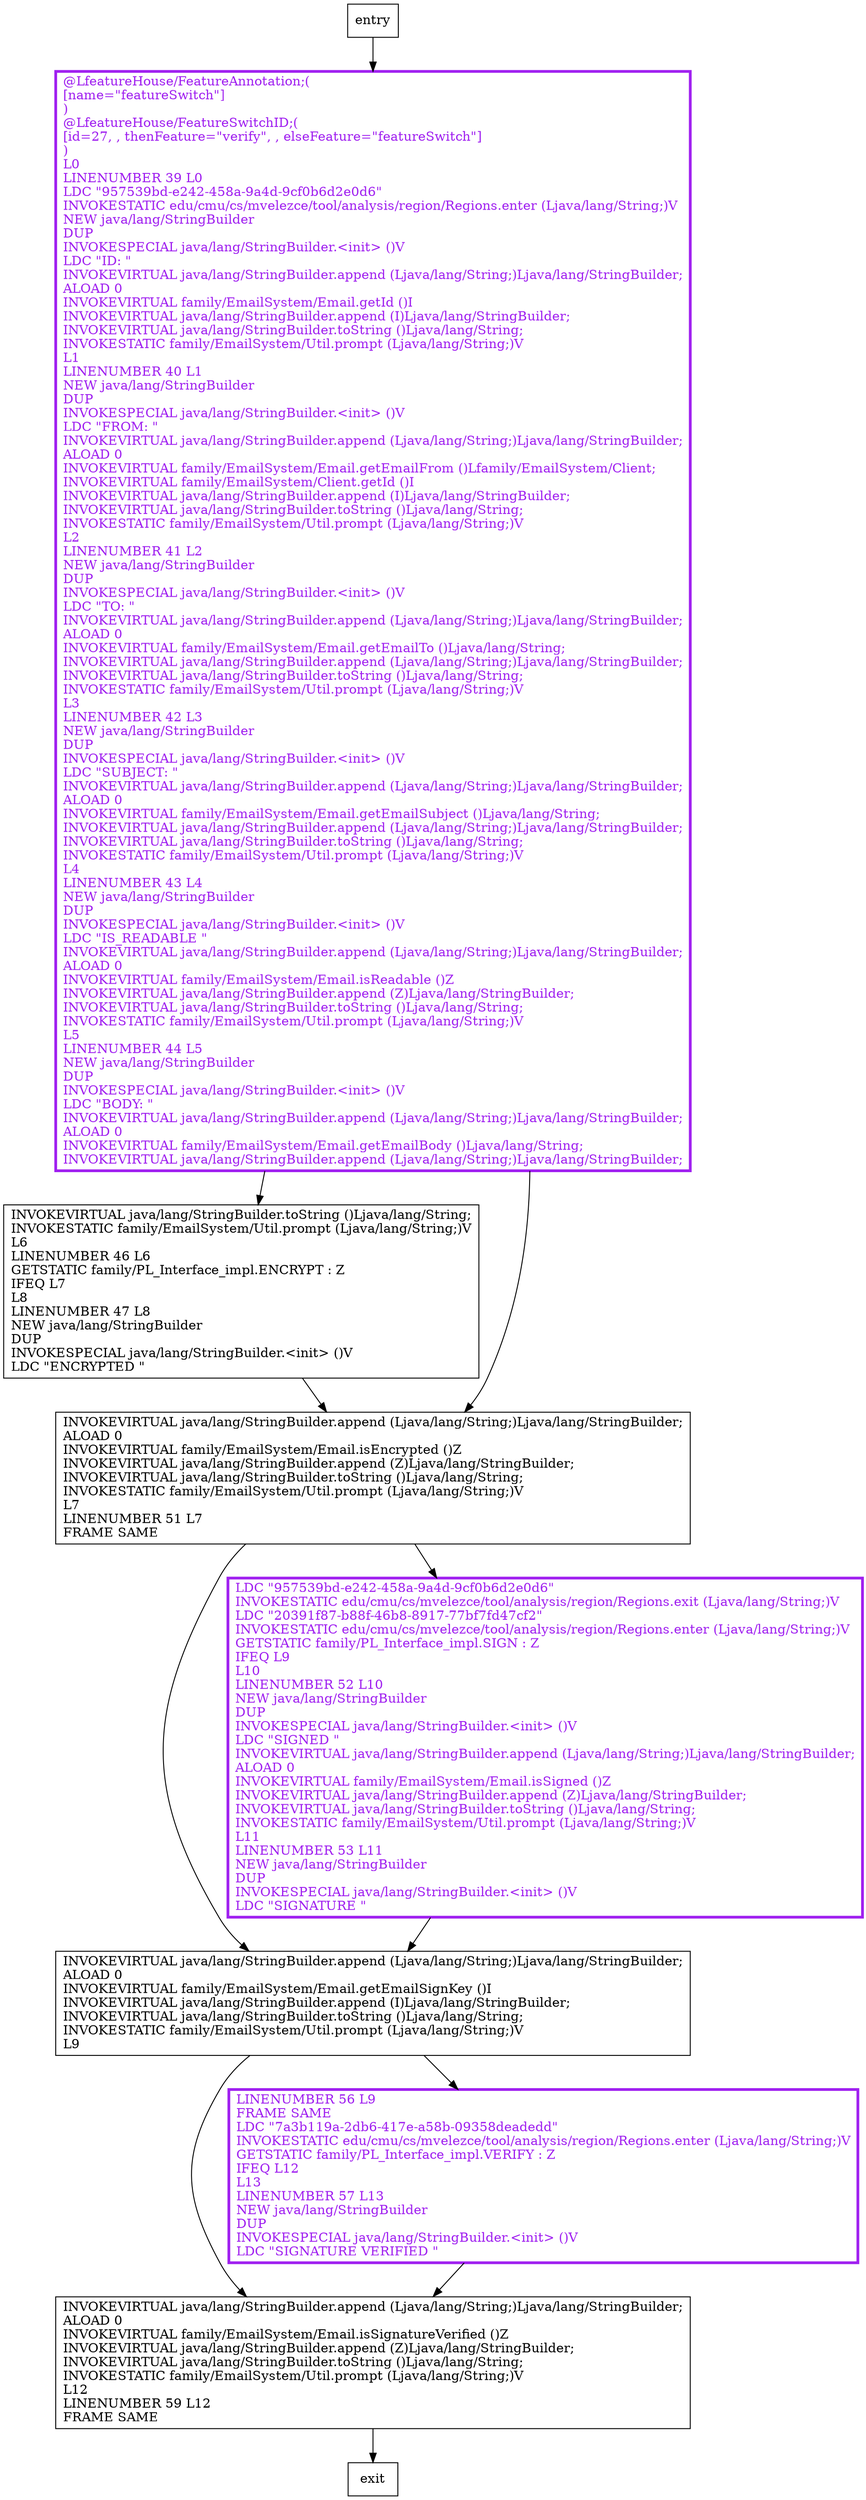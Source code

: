 digraph printMail {
node [shape=record];
338027825 [label="INVOKEVIRTUAL java/lang/StringBuilder.append (Ljava/lang/String;)Ljava/lang/StringBuilder;\lALOAD 0\lINVOKEVIRTUAL family/EmailSystem/Email.getEmailSignKey ()I\lINVOKEVIRTUAL java/lang/StringBuilder.append (I)Ljava/lang/StringBuilder;\lINVOKEVIRTUAL java/lang/StringBuilder.toString ()Ljava/lang/String;\lINVOKESTATIC family/EmailSystem/Util.prompt (Ljava/lang/String;)V\lL9\l"];
605141301 [label="INVOKEVIRTUAL java/lang/StringBuilder.toString ()Ljava/lang/String;\lINVOKESTATIC family/EmailSystem/Util.prompt (Ljava/lang/String;)V\lL6\lLINENUMBER 46 L6\lGETSTATIC family/PL_Interface_impl.ENCRYPT : Z\lIFEQ L7\lL8\lLINENUMBER 47 L8\lNEW java/lang/StringBuilder\lDUP\lINVOKESPECIAL java/lang/StringBuilder.\<init\> ()V\lLDC \"ENCRYPTED \"\l"];
1340362810 [label="INVOKEVIRTUAL java/lang/StringBuilder.append (Ljava/lang/String;)Ljava/lang/StringBuilder;\lALOAD 0\lINVOKEVIRTUAL family/EmailSystem/Email.isSignatureVerified ()Z\lINVOKEVIRTUAL java/lang/StringBuilder.append (Z)Ljava/lang/StringBuilder;\lINVOKEVIRTUAL java/lang/StringBuilder.toString ()Ljava/lang/String;\lINVOKESTATIC family/EmailSystem/Util.prompt (Ljava/lang/String;)V\lL12\lLINENUMBER 59 L12\lFRAME SAME\l"];
1651372403 [label="@LfeatureHouse/FeatureAnnotation;(\l[name=\"featureSwitch\"]\l)\l@LfeatureHouse/FeatureSwitchID;(\l[id=27, , thenFeature=\"verify\", , elseFeature=\"featureSwitch\"]\l)\lL0\lLINENUMBER 39 L0\lLDC \"957539bd-e242-458a-9a4d-9cf0b6d2e0d6\"\lINVOKESTATIC edu/cmu/cs/mvelezce/tool/analysis/region/Regions.enter (Ljava/lang/String;)V\lNEW java/lang/StringBuilder\lDUP\lINVOKESPECIAL java/lang/StringBuilder.\<init\> ()V\lLDC \"ID:  \"\lINVOKEVIRTUAL java/lang/StringBuilder.append (Ljava/lang/String;)Ljava/lang/StringBuilder;\lALOAD 0\lINVOKEVIRTUAL family/EmailSystem/Email.getId ()I\lINVOKEVIRTUAL java/lang/StringBuilder.append (I)Ljava/lang/StringBuilder;\lINVOKEVIRTUAL java/lang/StringBuilder.toString ()Ljava/lang/String;\lINVOKESTATIC family/EmailSystem/Util.prompt (Ljava/lang/String;)V\lL1\lLINENUMBER 40 L1\lNEW java/lang/StringBuilder\lDUP\lINVOKESPECIAL java/lang/StringBuilder.\<init\> ()V\lLDC \"FROM: \"\lINVOKEVIRTUAL java/lang/StringBuilder.append (Ljava/lang/String;)Ljava/lang/StringBuilder;\lALOAD 0\lINVOKEVIRTUAL family/EmailSystem/Email.getEmailFrom ()Lfamily/EmailSystem/Client;\lINVOKEVIRTUAL family/EmailSystem/Client.getId ()I\lINVOKEVIRTUAL java/lang/StringBuilder.append (I)Ljava/lang/StringBuilder;\lINVOKEVIRTUAL java/lang/StringBuilder.toString ()Ljava/lang/String;\lINVOKESTATIC family/EmailSystem/Util.prompt (Ljava/lang/String;)V\lL2\lLINENUMBER 41 L2\lNEW java/lang/StringBuilder\lDUP\lINVOKESPECIAL java/lang/StringBuilder.\<init\> ()V\lLDC \"TO: \"\lINVOKEVIRTUAL java/lang/StringBuilder.append (Ljava/lang/String;)Ljava/lang/StringBuilder;\lALOAD 0\lINVOKEVIRTUAL family/EmailSystem/Email.getEmailTo ()Ljava/lang/String;\lINVOKEVIRTUAL java/lang/StringBuilder.append (Ljava/lang/String;)Ljava/lang/StringBuilder;\lINVOKEVIRTUAL java/lang/StringBuilder.toString ()Ljava/lang/String;\lINVOKESTATIC family/EmailSystem/Util.prompt (Ljava/lang/String;)V\lL3\lLINENUMBER 42 L3\lNEW java/lang/StringBuilder\lDUP\lINVOKESPECIAL java/lang/StringBuilder.\<init\> ()V\lLDC \"SUBJECT: \"\lINVOKEVIRTUAL java/lang/StringBuilder.append (Ljava/lang/String;)Ljava/lang/StringBuilder;\lALOAD 0\lINVOKEVIRTUAL family/EmailSystem/Email.getEmailSubject ()Ljava/lang/String;\lINVOKEVIRTUAL java/lang/StringBuilder.append (Ljava/lang/String;)Ljava/lang/StringBuilder;\lINVOKEVIRTUAL java/lang/StringBuilder.toString ()Ljava/lang/String;\lINVOKESTATIC family/EmailSystem/Util.prompt (Ljava/lang/String;)V\lL4\lLINENUMBER 43 L4\lNEW java/lang/StringBuilder\lDUP\lINVOKESPECIAL java/lang/StringBuilder.\<init\> ()V\lLDC \"IS_READABLE \"\lINVOKEVIRTUAL java/lang/StringBuilder.append (Ljava/lang/String;)Ljava/lang/StringBuilder;\lALOAD 0\lINVOKEVIRTUAL family/EmailSystem/Email.isReadable ()Z\lINVOKEVIRTUAL java/lang/StringBuilder.append (Z)Ljava/lang/StringBuilder;\lINVOKEVIRTUAL java/lang/StringBuilder.toString ()Ljava/lang/String;\lINVOKESTATIC family/EmailSystem/Util.prompt (Ljava/lang/String;)V\lL5\lLINENUMBER 44 L5\lNEW java/lang/StringBuilder\lDUP\lINVOKESPECIAL java/lang/StringBuilder.\<init\> ()V\lLDC \"BODY: \"\lINVOKEVIRTUAL java/lang/StringBuilder.append (Ljava/lang/String;)Ljava/lang/StringBuilder;\lALOAD 0\lINVOKEVIRTUAL family/EmailSystem/Email.getEmailBody ()Ljava/lang/String;\lINVOKEVIRTUAL java/lang/StringBuilder.append (Ljava/lang/String;)Ljava/lang/StringBuilder;\l"];
1308823531 [label="INVOKEVIRTUAL java/lang/StringBuilder.append (Ljava/lang/String;)Ljava/lang/StringBuilder;\lALOAD 0\lINVOKEVIRTUAL family/EmailSystem/Email.isEncrypted ()Z\lINVOKEVIRTUAL java/lang/StringBuilder.append (Z)Ljava/lang/StringBuilder;\lINVOKEVIRTUAL java/lang/StringBuilder.toString ()Ljava/lang/String;\lINVOKESTATIC family/EmailSystem/Util.prompt (Ljava/lang/String;)V\lL7\lLINENUMBER 51 L7\lFRAME SAME\l"];
424573103 [label="LDC \"957539bd-e242-458a-9a4d-9cf0b6d2e0d6\"\lINVOKESTATIC edu/cmu/cs/mvelezce/tool/analysis/region/Regions.exit (Ljava/lang/String;)V\lLDC \"20391f87-b88f-46b8-8917-77bf7fd47cf2\"\lINVOKESTATIC edu/cmu/cs/mvelezce/tool/analysis/region/Regions.enter (Ljava/lang/String;)V\lGETSTATIC family/PL_Interface_impl.SIGN : Z\lIFEQ L9\lL10\lLINENUMBER 52 L10\lNEW java/lang/StringBuilder\lDUP\lINVOKESPECIAL java/lang/StringBuilder.\<init\> ()V\lLDC \"SIGNED \"\lINVOKEVIRTUAL java/lang/StringBuilder.append (Ljava/lang/String;)Ljava/lang/StringBuilder;\lALOAD 0\lINVOKEVIRTUAL family/EmailSystem/Email.isSigned ()Z\lINVOKEVIRTUAL java/lang/StringBuilder.append (Z)Ljava/lang/StringBuilder;\lINVOKEVIRTUAL java/lang/StringBuilder.toString ()Ljava/lang/String;\lINVOKESTATIC family/EmailSystem/Util.prompt (Ljava/lang/String;)V\lL11\lLINENUMBER 53 L11\lNEW java/lang/StringBuilder\lDUP\lINVOKESPECIAL java/lang/StringBuilder.\<init\> ()V\lLDC \"SIGNATURE \"\l"];
1721073890 [label="LINENUMBER 56 L9\lFRAME SAME\lLDC \"7a3b119a-2db6-417e-a58b-09358deadedd\"\lINVOKESTATIC edu/cmu/cs/mvelezce/tool/analysis/region/Regions.enter (Ljava/lang/String;)V\lGETSTATIC family/PL_Interface_impl.VERIFY : Z\lIFEQ L12\lL13\lLINENUMBER 57 L13\lNEW java/lang/StringBuilder\lDUP\lINVOKESPECIAL java/lang/StringBuilder.\<init\> ()V\lLDC \"SIGNATURE VERIFIED \"\l"];
entry;
exit;
338027825 -> 1340362810;
338027825 -> 1721073890;
entry -> 1651372403;
605141301 -> 1308823531;
1340362810 -> exit;
1651372403 -> 605141301;
1651372403 -> 1308823531;
1308823531 -> 338027825;
1308823531 -> 424573103;
424573103 -> 338027825;
1721073890 -> 1340362810;
1651372403[fontcolor="purple", penwidth=3, color="purple"];
424573103[fontcolor="purple", penwidth=3, color="purple"];
1721073890[fontcolor="purple", penwidth=3, color="purple"];
}
